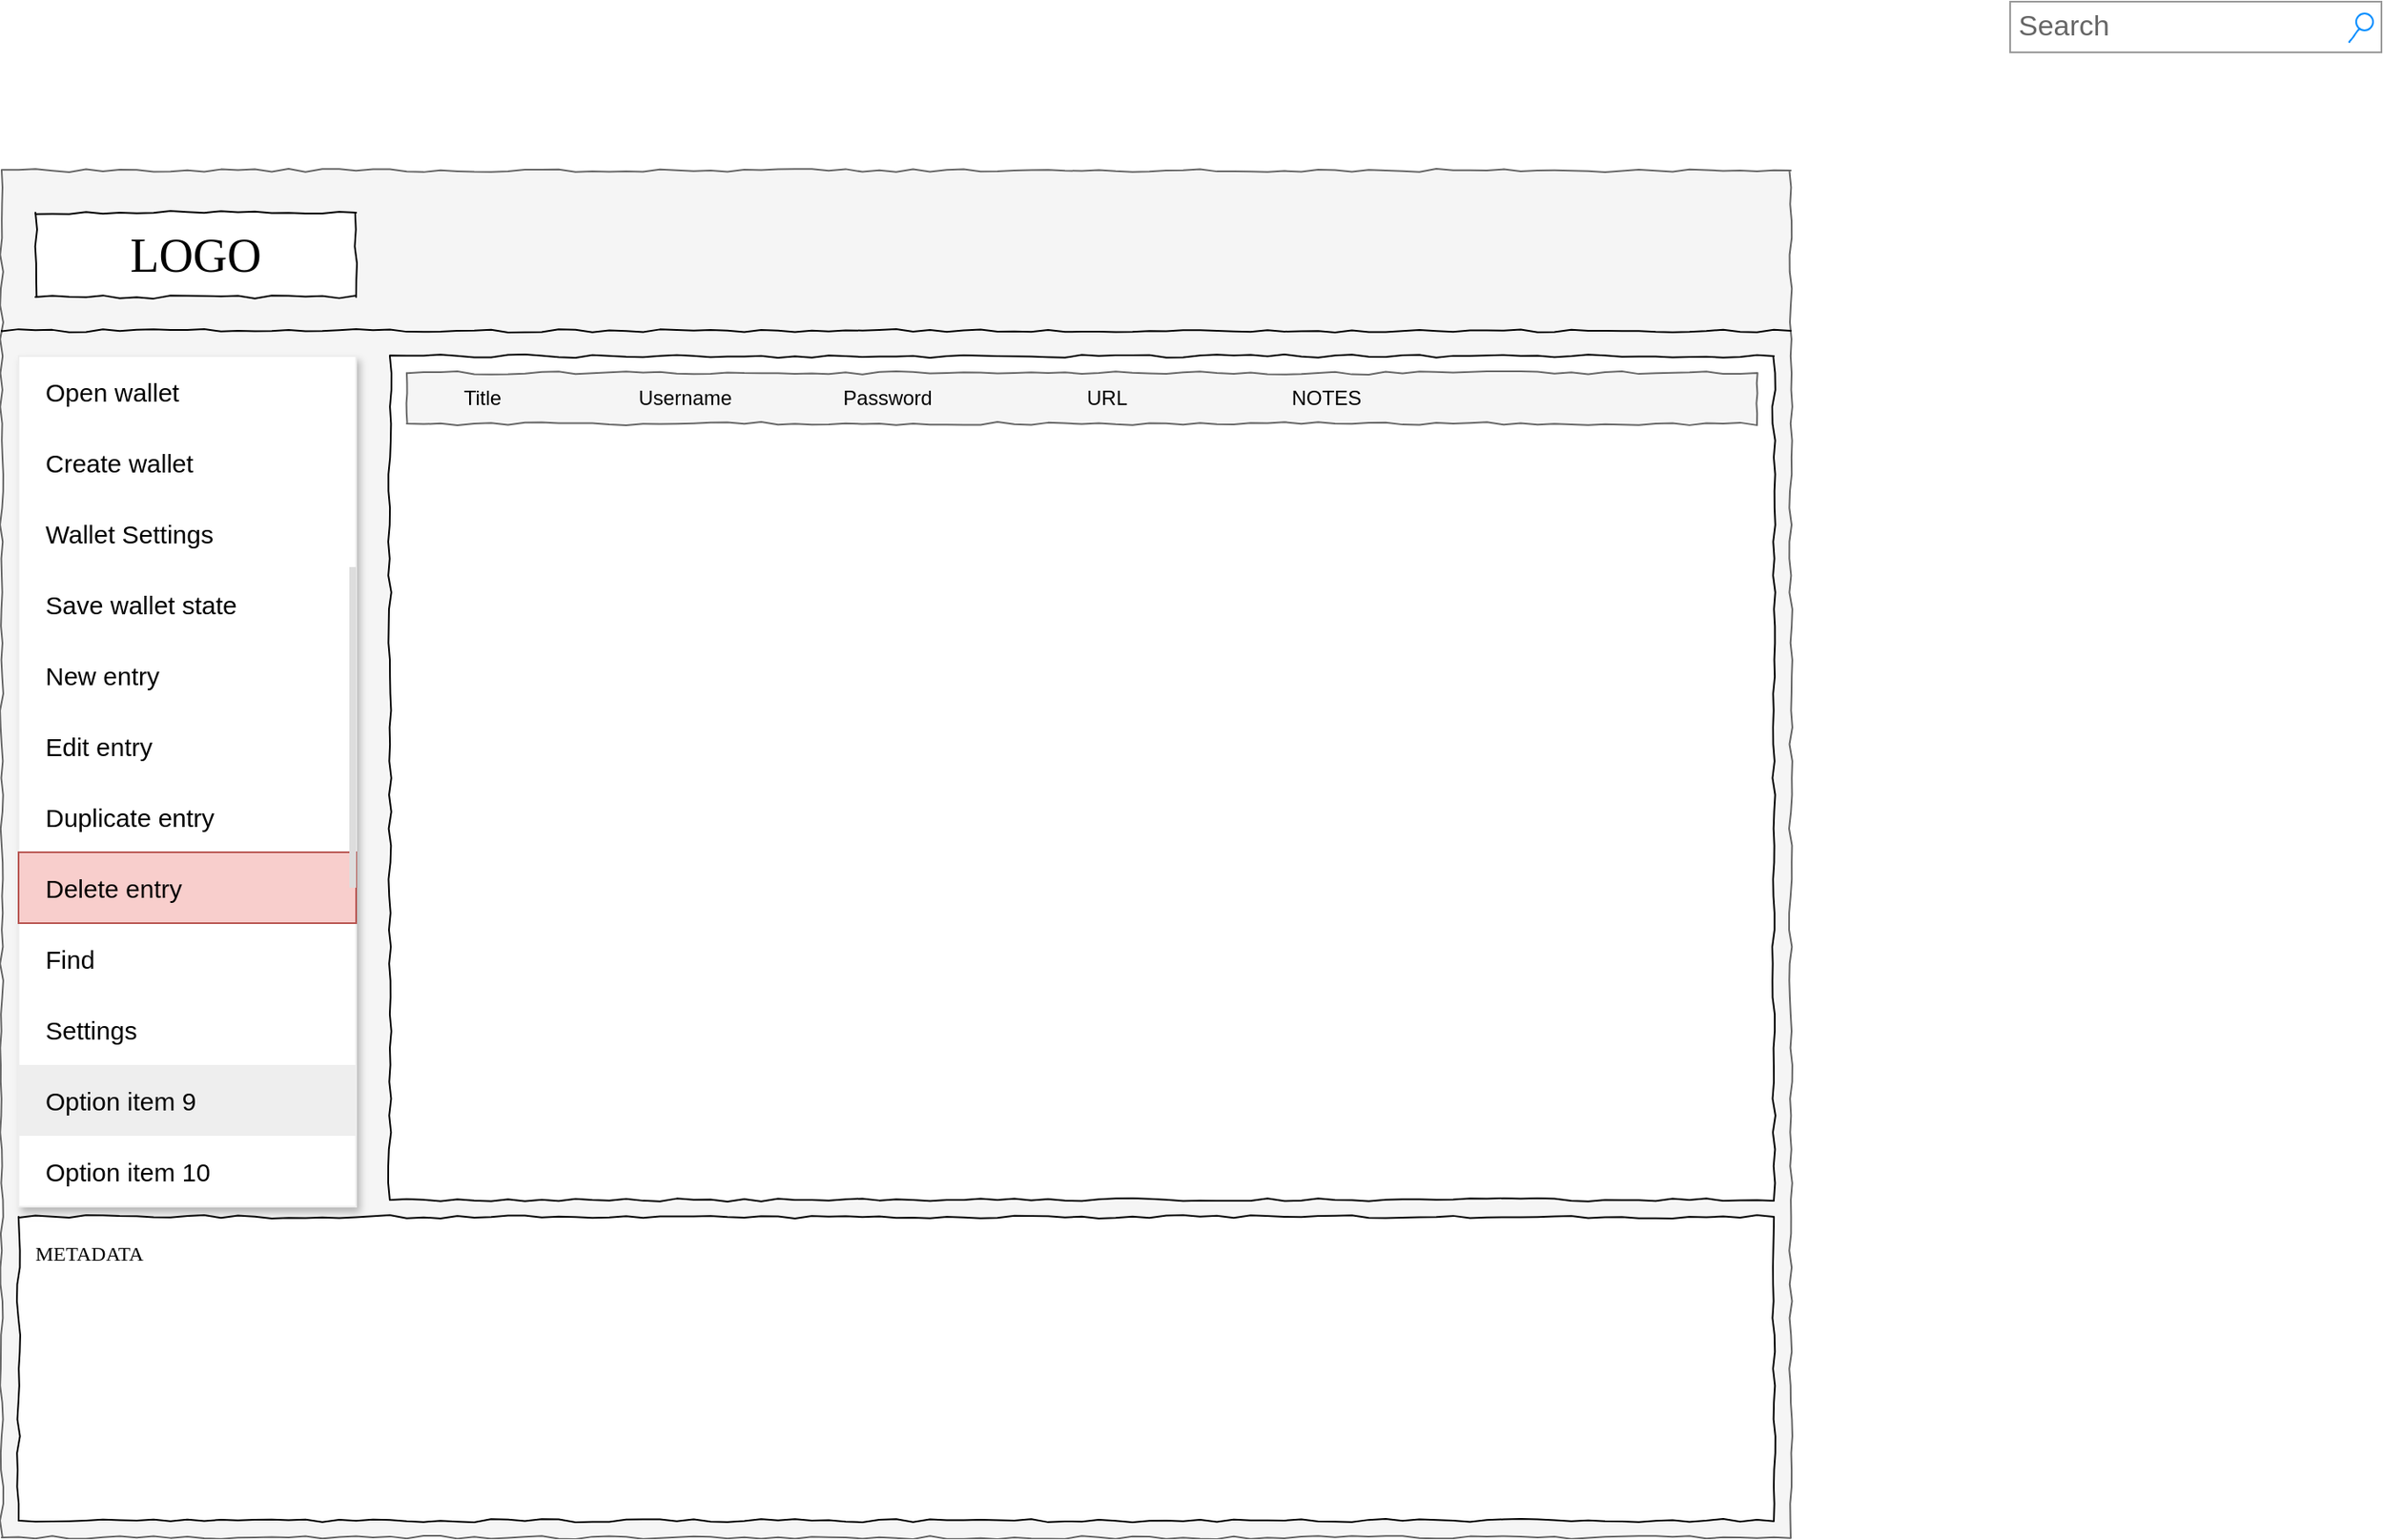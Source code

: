 <mxfile version="26.0.16">
  <diagram name="Page-1" id="03018318-947c-dd8e-b7a3-06fadd420f32">
    <mxGraphModel dx="1500" dy="1617" grid="1" gridSize="10" guides="1" tooltips="1" connect="1" arrows="1" fold="1" page="1" pageScale="1" pageWidth="1100" pageHeight="850" background="none" math="0" shadow="0">
      <root>
        <mxCell id="0" />
        <mxCell id="1" parent="0" />
        <mxCell id="677b7b8949515195-1" value="" style="whiteSpace=wrap;html=1;rounded=0;shadow=0;labelBackgroundColor=none;strokeWidth=1;fontFamily=Verdana;fontSize=12;align=center;comic=1;fillColor=#f5f5f5;fontColor=#333333;strokeColor=#666666;" parent="1" vertex="1">
          <mxGeometry x="20" y="20" width="1060" height="810" as="geometry" />
        </mxCell>
        <mxCell id="677b7b8949515195-2" value="LOGO" style="whiteSpace=wrap;html=1;rounded=0;shadow=0;labelBackgroundColor=none;strokeWidth=1;fontFamily=Verdana;fontSize=28;align=center;comic=1;" parent="1" vertex="1">
          <mxGeometry x="40" y="45" width="190" height="50" as="geometry" />
        </mxCell>
        <mxCell id="677b7b8949515195-3" value="Search" style="strokeWidth=1;shadow=0;dashed=0;align=center;html=1;shape=mxgraph.mockup.forms.searchBox;strokeColor=#999999;mainText=;strokeColor2=#008cff;fontColor=#666666;fontSize=17;align=left;spacingLeft=3;rounded=0;labelBackgroundColor=none;comic=1;" parent="1" vertex="1">
          <mxGeometry x="1210" y="-80" width="220" height="30" as="geometry" />
        </mxCell>
        <mxCell id="677b7b8949515195-9" value="" style="line;strokeWidth=1;html=1;rounded=0;shadow=0;labelBackgroundColor=none;fillColor=none;fontFamily=Verdana;fontSize=14;fontColor=#000000;align=center;comic=1;" parent="1" vertex="1">
          <mxGeometry x="20" y="110" width="1060" height="10" as="geometry" />
        </mxCell>
        <mxCell id="677b7b8949515195-15" value="&lt;div align=&quot;left&quot;&gt;METADATA&lt;/div&gt;" style="whiteSpace=wrap;html=1;rounded=0;shadow=0;labelBackgroundColor=none;strokeWidth=1;fontFamily=Verdana;fontSize=12;align=left;verticalAlign=top;spacing=10;comic=1;" parent="1" vertex="1">
          <mxGeometry x="30" y="640" width="1040" height="180" as="geometry" />
        </mxCell>
        <mxCell id="677b7b8949515195-26" value="" style="whiteSpace=wrap;html=1;rounded=0;shadow=0;labelBackgroundColor=none;strokeWidth=1;fontFamily=Verdana;fontSize=12;align=center;comic=1;" parent="1" vertex="1">
          <mxGeometry x="250" y="130" width="820" height="500" as="geometry" />
        </mxCell>
        <mxCell id="6poOxasavAYyhDI9yIW7-5" value="" style="swimlane;shape=rect;strokeColor=#EEEEEE;fillColor=#ffffff;fontColor=#000000;fontStyle=0;childLayout=stackLayout;horizontal=1;startSize=0;horizontalStack=0;resizeParent=1;resizeParentMax=0;resizeLast=0;collapsible=0;marginBottom=0;whiteSpace=wrap;html=1;shadow=1;rounded=0;" vertex="1" parent="1">
          <mxGeometry x="30" y="130" width="200" height="504" as="geometry" />
        </mxCell>
        <mxCell id="6poOxasavAYyhDI9yIW7-6" value="Open wallet" style="text;strokeColor=none;align=left;verticalAlign=middle;spacing=16;overflow=visible;points=[[0,0.5],[1,0.5]];portConstraint=eastwest;rotatable=0;whiteSpace=wrap;html=1;fillColor=none;fontSize=15;fontColor=inherit;" vertex="1" parent="6poOxasavAYyhDI9yIW7-5">
          <mxGeometry width="200" height="42" as="geometry" />
        </mxCell>
        <mxCell id="6poOxasavAYyhDI9yIW7-8" value="Create wallet" style="text;strokeColor=none;align=left;verticalAlign=middle;spacing=16;overflow=visible;points=[[0,0.5],[1,0.5]];portConstraint=eastwest;rotatable=0;whiteSpace=wrap;html=1;fillColor=none;fontSize=15;fontColor=inherit;" vertex="1" parent="6poOxasavAYyhDI9yIW7-5">
          <mxGeometry y="42" width="200" height="42" as="geometry" />
        </mxCell>
        <mxCell id="6poOxasavAYyhDI9yIW7-29" value="Wallet Settings" style="text;strokeColor=none;align=left;verticalAlign=middle;spacing=16;overflow=visible;points=[[0,0.5],[1,0.5]];portConstraint=eastwest;rotatable=0;whiteSpace=wrap;html=1;fillColor=none;fontSize=15;fontColor=inherit;" vertex="1" parent="6poOxasavAYyhDI9yIW7-5">
          <mxGeometry y="84" width="200" height="42" as="geometry" />
        </mxCell>
        <mxCell id="6poOxasavAYyhDI9yIW7-28" value="Save wallet state" style="text;strokeColor=none;align=left;verticalAlign=middle;spacing=16;overflow=visible;points=[[0,0.5],[1,0.5]];portConstraint=eastwest;rotatable=0;whiteSpace=wrap;html=1;fillColor=none;fontSize=15;fontColor=inherit;" vertex="1" parent="6poOxasavAYyhDI9yIW7-5">
          <mxGeometry y="126" width="200" height="42" as="geometry" />
        </mxCell>
        <mxCell id="6poOxasavAYyhDI9yIW7-9" value="New entry" style="text;strokeColor=none;align=left;verticalAlign=middle;spacing=16;overflow=visible;points=[[0,0.5],[1,0.5]];portConstraint=eastwest;rotatable=0;whiteSpace=wrap;html=1;fillColor=none;fontSize=15;fontColor=inherit;" vertex="1" parent="6poOxasavAYyhDI9yIW7-5">
          <mxGeometry y="168" width="200" height="42" as="geometry" />
        </mxCell>
        <mxCell id="6poOxasavAYyhDI9yIW7-10" value="Edit entry" style="text;strokeColor=none;align=left;verticalAlign=middle;spacing=16;overflow=visible;points=[[0,0.5],[1,0.5]];portConstraint=eastwest;rotatable=0;whiteSpace=wrap;html=1;fillColor=none;fontSize=15;fontColor=inherit;" vertex="1" parent="6poOxasavAYyhDI9yIW7-5">
          <mxGeometry y="210" width="200" height="42" as="geometry" />
        </mxCell>
        <mxCell id="6poOxasavAYyhDI9yIW7-30" value="Duplicate entry" style="text;strokeColor=none;align=left;verticalAlign=middle;spacing=16;overflow=visible;points=[[0,0.5],[1,0.5]];portConstraint=eastwest;rotatable=0;whiteSpace=wrap;html=1;fillColor=none;fontSize=15;fontColor=inherit;" vertex="1" parent="6poOxasavAYyhDI9yIW7-5">
          <mxGeometry y="252" width="200" height="42" as="geometry" />
        </mxCell>
        <mxCell id="6poOxasavAYyhDI9yIW7-11" value="Delete entry" style="text;strokeColor=#b85450;align=left;verticalAlign=middle;spacing=16;overflow=visible;points=[[0,0.5],[1,0.5]];portConstraint=eastwest;rotatable=0;whiteSpace=wrap;html=1;fillColor=#f8cecc;fontSize=15;" vertex="1" parent="6poOxasavAYyhDI9yIW7-5">
          <mxGeometry y="294" width="200" height="42" as="geometry" />
        </mxCell>
        <mxCell id="6poOxasavAYyhDI9yIW7-12" value="Find " style="text;strokeColor=none;align=left;verticalAlign=middle;spacing=16;overflow=visible;points=[[0,0.5],[1,0.5]];portConstraint=eastwest;rotatable=0;whiteSpace=wrap;html=1;fillColor=none;fontSize=15;fontColor=inherit;" vertex="1" parent="6poOxasavAYyhDI9yIW7-5">
          <mxGeometry y="336" width="200" height="42" as="geometry" />
        </mxCell>
        <mxCell id="6poOxasavAYyhDI9yIW7-13" value="Settings" style="text;strokeColor=none;align=left;verticalAlign=middle;spacing=16;overflow=visible;points=[[0,0.5],[1,0.5]];portConstraint=eastwest;rotatable=0;whiteSpace=wrap;html=1;fillColor=none;fontSize=15;fontColor=inherit;" vertex="1" parent="6poOxasavAYyhDI9yIW7-5">
          <mxGeometry y="378" width="200" height="42" as="geometry" />
        </mxCell>
        <mxCell id="6poOxasavAYyhDI9yIW7-14" value="Option item 9" style="text;strokeColor=none;align=left;verticalAlign=middle;spacing=16;overflow=visible;points=[[0,0.5],[1,0.5]];portConstraint=eastwest;rotatable=0;whiteSpace=wrap;html=1;fillColor=#EEEEEE;fontSize=15;fontColor=inherit;" vertex="1" parent="6poOxasavAYyhDI9yIW7-5">
          <mxGeometry y="420" width="200" height="42" as="geometry" />
        </mxCell>
        <mxCell id="6poOxasavAYyhDI9yIW7-15" value="Option item 10" style="text;strokeColor=none;align=left;verticalAlign=middle;spacing=16;overflow=visible;points=[[0,0.5],[1,0.5]];portConstraint=eastwest;rotatable=0;whiteSpace=wrap;html=1;fillColor=none;fontSize=15;fontColor=inherit;" vertex="1" parent="6poOxasavAYyhDI9yIW7-5">
          <mxGeometry y="462" width="200" height="42" as="geometry" />
        </mxCell>
        <mxCell id="6poOxasavAYyhDI9yIW7-16" value="" style="strokeColor=none;fillColor=#dddddd;movable=0;" vertex="1" parent="6poOxasavAYyhDI9yIW7-5">
          <mxGeometry x="1" width="4" height="190" relative="1" as="geometry">
            <mxPoint x="-4" y="125" as="offset" />
          </mxGeometry>
        </mxCell>
        <mxCell id="6poOxasavAYyhDI9yIW7-17" style="strokeColor=none;fillColor=#dddddd;movable=0;" vertex="1" parent="6poOxasavAYyhDI9yIW7-5">
          <mxGeometry x="1" width="4" height="190" relative="1" as="geometry">
            <mxPoint x="-4" y="125" as="offset" />
          </mxGeometry>
        </mxCell>
        <mxCell id="6poOxasavAYyhDI9yIW7-18" style="strokeColor=none;fillColor=#dddddd;movable=0;" vertex="1" parent="6poOxasavAYyhDI9yIW7-5">
          <mxGeometry x="1" width="4" height="190" relative="1" as="geometry">
            <mxPoint x="-4" y="125" as="offset" />
          </mxGeometry>
        </mxCell>
        <mxCell id="6poOxasavAYyhDI9yIW7-31" value="" style="whiteSpace=wrap;html=1;rounded=0;shadow=0;labelBackgroundColor=none;strokeWidth=1;fontFamily=Verdana;fontSize=12;align=center;comic=1;fillColor=#f5f5f5;fontColor=#333333;strokeColor=#666666;" vertex="1" parent="1">
          <mxGeometry x="260" y="140" width="800" height="30" as="geometry" />
        </mxCell>
        <mxCell id="6poOxasavAYyhDI9yIW7-32" value="Title" style="text;html=1;align=center;verticalAlign=middle;whiteSpace=wrap;rounded=0;" vertex="1" parent="1">
          <mxGeometry x="260" y="140" width="90" height="30" as="geometry" />
        </mxCell>
        <mxCell id="6poOxasavAYyhDI9yIW7-33" value="Username" style="text;html=1;align=center;verticalAlign=middle;whiteSpace=wrap;rounded=0;" vertex="1" parent="1">
          <mxGeometry x="380" y="140" width="90" height="30" as="geometry" />
        </mxCell>
        <mxCell id="6poOxasavAYyhDI9yIW7-34" value="Password" style="text;html=1;align=center;verticalAlign=middle;whiteSpace=wrap;rounded=0;" vertex="1" parent="1">
          <mxGeometry x="500" y="140" width="90" height="30" as="geometry" />
        </mxCell>
        <mxCell id="6poOxasavAYyhDI9yIW7-35" value="URL" style="text;html=1;align=center;verticalAlign=middle;whiteSpace=wrap;rounded=0;" vertex="1" parent="1">
          <mxGeometry x="630" y="140" width="90" height="30" as="geometry" />
        </mxCell>
        <mxCell id="6poOxasavAYyhDI9yIW7-36" value="NOTES" style="text;html=1;align=center;verticalAlign=middle;whiteSpace=wrap;rounded=0;" vertex="1" parent="1">
          <mxGeometry x="760" y="140" width="90" height="30" as="geometry" />
        </mxCell>
      </root>
    </mxGraphModel>
  </diagram>
</mxfile>

